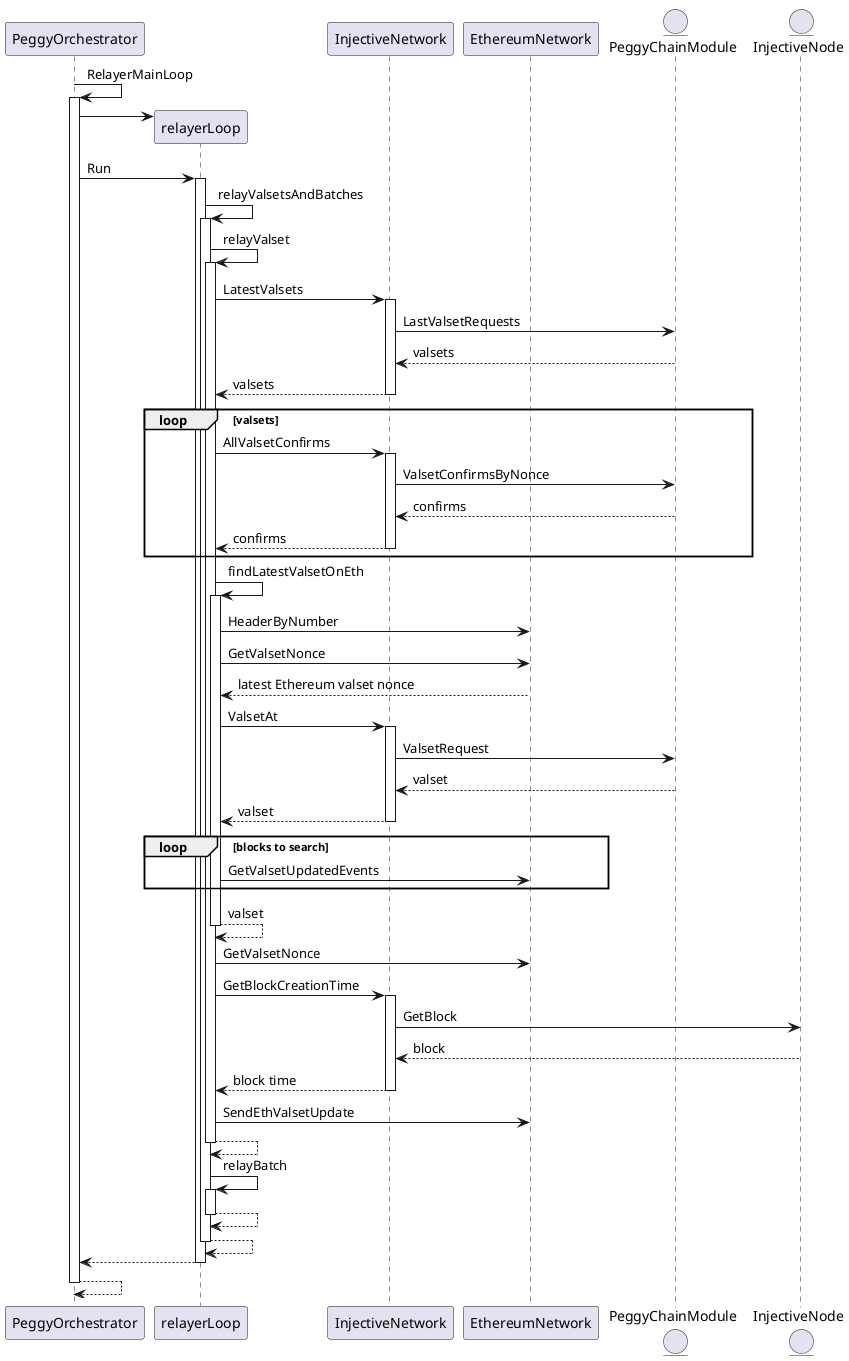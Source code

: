 @startuml
'https://plantuml.com/sequence-diagram

participant PeggyOrchestrator as peggo
participant relayerLoop
participant InjectiveNetwork as injective
participant EthereumNetwork as ethereum
entity PeggyChainModule as peggyModule
entity InjectiveNode as chainNode

peggo -> peggo ++ : RelayerMainLoop
    peggo -> relayerLoop **
    peggo -> relayerLoop ++ : Run
        relayerLoop -> relayerLoop ++ : relayValsetsAndBatches
            relayerLoop -> relayerLoop ++ : relayValset
                relayerLoop -> injective ++ : LatestValsets
                    injective -> peggyModule : LastValsetRequests
                    injective <-- peggyModule : valsets
                return valsets
                loop valsets
                    relayerLoop -> injective ++ : AllValsetConfirms
                        injective -> peggyModule : ValsetConfirmsByNonce
                        injective <-- peggyModule : confirms
                    return confirms
                end
                relayerLoop -> relayerLoop ++ : findLatestValsetOnEth
                    relayerLoop -> ethereum : HeaderByNumber
                    relayerLoop -> ethereum : GetValsetNonce
                    relayerLoop <-- ethereum : latest Ethereum valset nonce
                    relayerLoop -> injective ++ : ValsetAt
                        injective -> peggyModule : ValsetRequest
                        injective <-- peggyModule : valset
                    return valset
                    loop blocks to search
                        relayerLoop -> ethereum : GetValsetUpdatedEvents
                    end
                return valset
                relayerLoop -> ethereum : GetValsetNonce
                relayerLoop -> injective ++ : GetBlockCreationTime
                    injective -> chainNode : GetBlock
                    injective <-- chainNode : block
                return block time
                relayerLoop -> ethereum : SendEthValsetUpdate
            return
            relayerLoop -> relayerLoop ++ : relayBatch

            return
        return
    return

return
@enduml